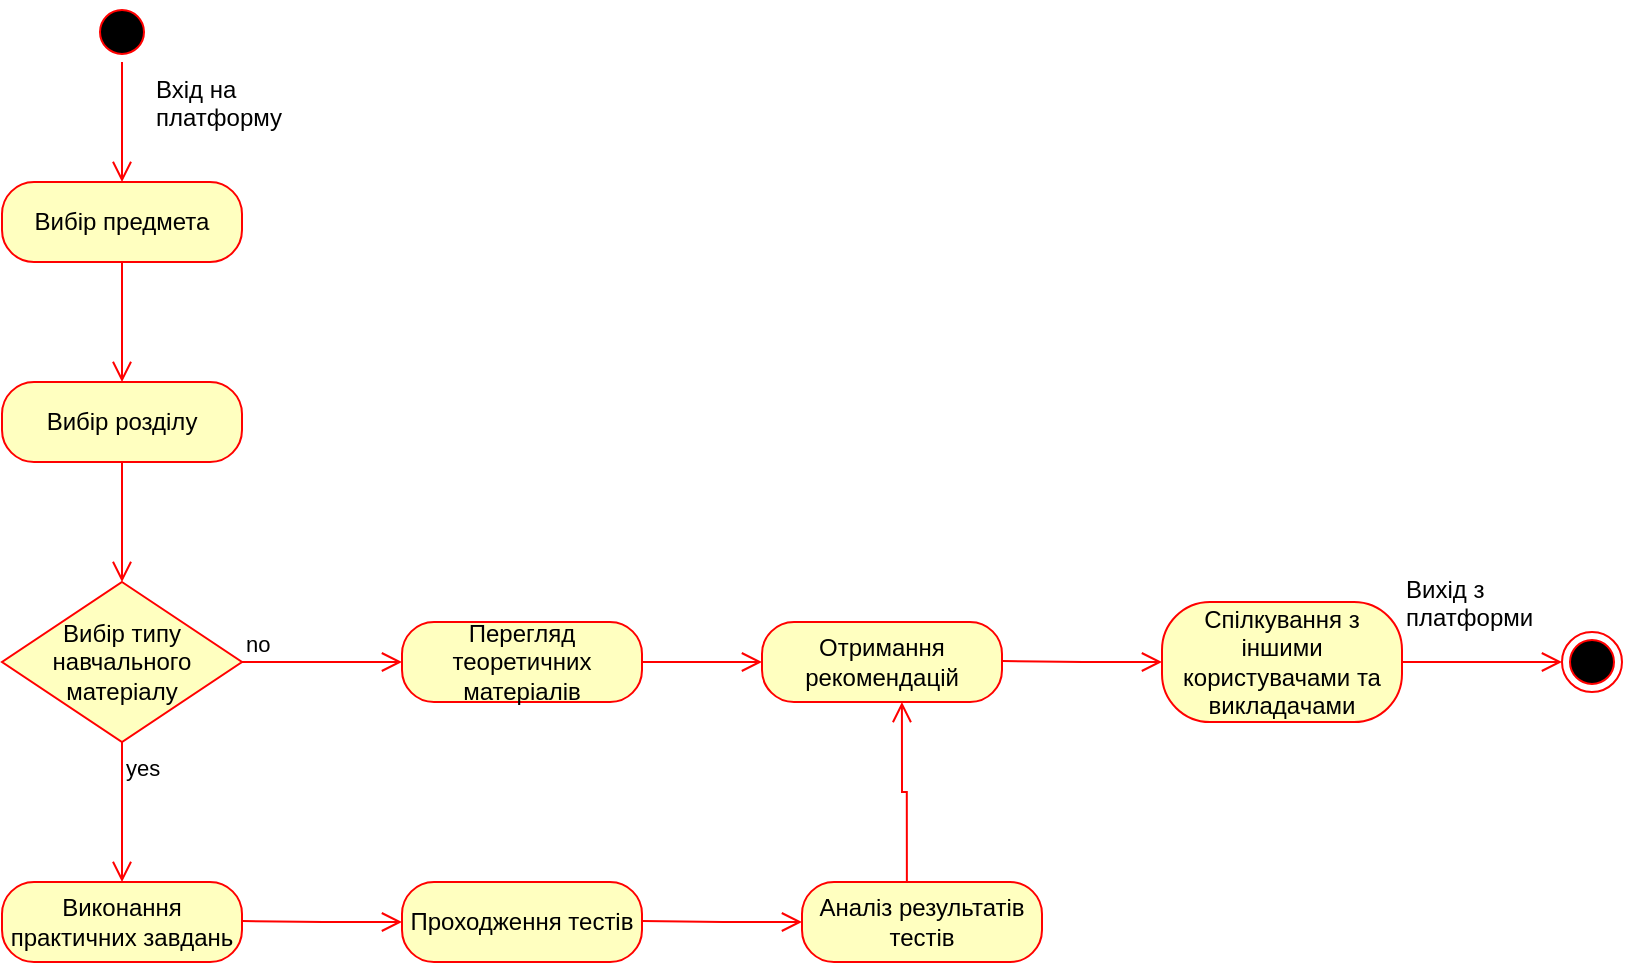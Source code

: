 <mxfile version="24.2.5" type="device">
  <diagram name="Сторінка-1" id="2e0NgMLndU3RrRTZU21I">
    <mxGraphModel dx="1290" dy="629" grid="1" gridSize="10" guides="1" tooltips="1" connect="1" arrows="1" fold="1" page="1" pageScale="1" pageWidth="827" pageHeight="1169" math="0" shadow="0">
      <root>
        <mxCell id="0" />
        <mxCell id="1" parent="0" />
        <mxCell id="0dm28g9hAGWohbUjK7uX-1" value="" style="ellipse;html=1;shape=startState;fillColor=#000000;strokeColor=#ff0000;" parent="1" vertex="1">
          <mxGeometry x="85" y="10" width="30" height="30" as="geometry" />
        </mxCell>
        <mxCell id="0dm28g9hAGWohbUjK7uX-2" value="" style="edgeStyle=orthogonalEdgeStyle;html=1;verticalAlign=bottom;endArrow=open;endSize=8;strokeColor=#ff0000;rounded=0;" parent="1" source="0dm28g9hAGWohbUjK7uX-1" edge="1">
          <mxGeometry relative="1" as="geometry">
            <mxPoint x="100" y="100" as="targetPoint" />
          </mxGeometry>
        </mxCell>
        <mxCell id="0dm28g9hAGWohbUjK7uX-3" value="Вибір предмета" style="rounded=1;whiteSpace=wrap;html=1;arcSize=40;fontColor=#000000;fillColor=#ffffc0;strokeColor=#ff0000;" parent="1" vertex="1">
          <mxGeometry x="40" y="100" width="120" height="40" as="geometry" />
        </mxCell>
        <mxCell id="0dm28g9hAGWohbUjK7uX-4" value="" style="edgeStyle=orthogonalEdgeStyle;html=1;verticalAlign=bottom;endArrow=open;endSize=8;strokeColor=#ff0000;rounded=0;" parent="1" source="0dm28g9hAGWohbUjK7uX-3" edge="1">
          <mxGeometry relative="1" as="geometry">
            <mxPoint x="100" y="200" as="targetPoint" />
          </mxGeometry>
        </mxCell>
        <mxCell id="0dm28g9hAGWohbUjK7uX-5" value="Вибір розділу" style="rounded=1;whiteSpace=wrap;html=1;arcSize=40;fontColor=#000000;fillColor=#ffffc0;strokeColor=#ff0000;" parent="1" vertex="1">
          <mxGeometry x="40" y="200" width="120" height="40" as="geometry" />
        </mxCell>
        <mxCell id="0dm28g9hAGWohbUjK7uX-6" value="" style="edgeStyle=orthogonalEdgeStyle;html=1;verticalAlign=bottom;endArrow=open;endSize=8;strokeColor=#ff0000;rounded=0;" parent="1" source="0dm28g9hAGWohbUjK7uX-5" edge="1">
          <mxGeometry relative="1" as="geometry">
            <mxPoint x="100" y="300" as="targetPoint" />
          </mxGeometry>
        </mxCell>
        <mxCell id="0dm28g9hAGWohbUjK7uX-9" value="Вхід на платформу" style="text;whiteSpace=wrap;html=1;" parent="1" vertex="1">
          <mxGeometry x="115" y="40" width="80" height="40" as="geometry" />
        </mxCell>
        <mxCell id="0dm28g9hAGWohbUjK7uX-11" value="Перегляд теоретичних матеріалів" style="rounded=1;whiteSpace=wrap;html=1;arcSize=40;fontColor=#000000;fillColor=#ffffc0;strokeColor=#ff0000;" parent="1" vertex="1">
          <mxGeometry x="240" y="320" width="120" height="40" as="geometry" />
        </mxCell>
        <mxCell id="0dm28g9hAGWohbUjK7uX-12" value="" style="edgeStyle=orthogonalEdgeStyle;html=1;verticalAlign=bottom;endArrow=open;endSize=8;strokeColor=#ff0000;rounded=0;" parent="1" source="0dm28g9hAGWohbUjK7uX-11" edge="1">
          <mxGeometry relative="1" as="geometry">
            <mxPoint x="420" y="340" as="targetPoint" />
          </mxGeometry>
        </mxCell>
        <mxCell id="0dm28g9hAGWohbUjK7uX-13" value="Виконання практичних завдань" style="rounded=1;whiteSpace=wrap;html=1;arcSize=40;fontColor=#000000;fillColor=#ffffc0;strokeColor=#ff0000;" parent="1" vertex="1">
          <mxGeometry x="40" y="450" width="120" height="40" as="geometry" />
        </mxCell>
        <mxCell id="0dm28g9hAGWohbUjK7uX-14" value="Проходження тестів" style="rounded=1;whiteSpace=wrap;html=1;arcSize=40;fontColor=#000000;fillColor=#ffffc0;strokeColor=#ff0000;" parent="1" vertex="1">
          <mxGeometry x="240" y="450" width="120" height="40" as="geometry" />
        </mxCell>
        <mxCell id="0dm28g9hAGWohbUjK7uX-17" value="Аналіз результатів тестів" style="rounded=1;whiteSpace=wrap;html=1;arcSize=40;fontColor=#000000;fillColor=#ffffc0;strokeColor=#ff0000;" parent="1" vertex="1">
          <mxGeometry x="440" y="450" width="120" height="40" as="geometry" />
        </mxCell>
        <mxCell id="0dm28g9hAGWohbUjK7uX-20" value="Отримання рекомендацій" style="rounded=1;whiteSpace=wrap;html=1;arcSize=40;fontColor=#000000;fillColor=#ffffc0;strokeColor=#ff0000;" parent="1" vertex="1">
          <mxGeometry x="420" y="320" width="120" height="40" as="geometry" />
        </mxCell>
        <mxCell id="0dm28g9hAGWohbUjK7uX-22" value="Спілкування з іншими користувачами та викладачами" style="rounded=1;whiteSpace=wrap;html=1;arcSize=40;fontColor=#000000;fillColor=#ffffc0;strokeColor=#ff0000;" parent="1" vertex="1">
          <mxGeometry x="620" y="310" width="120" height="60" as="geometry" />
        </mxCell>
        <mxCell id="0dm28g9hAGWohbUjK7uX-23" value="" style="edgeStyle=orthogonalEdgeStyle;html=1;verticalAlign=bottom;endArrow=open;endSize=8;strokeColor=#ff0000;rounded=0;" parent="1" source="0dm28g9hAGWohbUjK7uX-22" edge="1">
          <mxGeometry relative="1" as="geometry">
            <mxPoint x="820" y="340" as="targetPoint" />
          </mxGeometry>
        </mxCell>
        <mxCell id="0dm28g9hAGWohbUjK7uX-24" value="" style="ellipse;html=1;shape=endState;fillColor=#000000;strokeColor=#ff0000;" parent="1" vertex="1">
          <mxGeometry x="820" y="325" width="30" height="30" as="geometry" />
        </mxCell>
        <mxCell id="0dm28g9hAGWohbUjK7uX-26" value="Вихід з платформи" style="text;whiteSpace=wrap;html=1;" parent="1" vertex="1">
          <mxGeometry x="740" y="290" width="80" height="40" as="geometry" />
        </mxCell>
        <mxCell id="aCavUFNV93UajjdInTyW-1" value="Вибір типу навчального матеріалу" style="rhombus;whiteSpace=wrap;html=1;fontColor=#000000;fillColor=#ffffc0;strokeColor=#ff0000;" vertex="1" parent="1">
          <mxGeometry x="40" y="300" width="120" height="80" as="geometry" />
        </mxCell>
        <mxCell id="aCavUFNV93UajjdInTyW-2" value="no" style="edgeStyle=orthogonalEdgeStyle;html=1;align=left;verticalAlign=bottom;endArrow=open;endSize=8;strokeColor=#ff0000;rounded=0;" edge="1" source="aCavUFNV93UajjdInTyW-1" parent="1">
          <mxGeometry x="-1" relative="1" as="geometry">
            <mxPoint x="240" y="340" as="targetPoint" />
          </mxGeometry>
        </mxCell>
        <mxCell id="aCavUFNV93UajjdInTyW-3" value="yes" style="edgeStyle=orthogonalEdgeStyle;html=1;align=left;verticalAlign=top;endArrow=open;endSize=8;strokeColor=#ff0000;rounded=0;" edge="1" source="aCavUFNV93UajjdInTyW-1" parent="1">
          <mxGeometry x="-1" relative="1" as="geometry">
            <mxPoint x="100" y="450" as="targetPoint" />
          </mxGeometry>
        </mxCell>
        <mxCell id="aCavUFNV93UajjdInTyW-8" value="" style="edgeStyle=orthogonalEdgeStyle;html=1;verticalAlign=bottom;endArrow=open;endSize=8;strokeColor=#ff0000;rounded=0;" edge="1" parent="1">
          <mxGeometry relative="1" as="geometry">
            <mxPoint x="620" y="340" as="targetPoint" />
            <mxPoint x="540" y="339.5" as="sourcePoint" />
          </mxGeometry>
        </mxCell>
        <mxCell id="aCavUFNV93UajjdInTyW-9" value="" style="edgeStyle=orthogonalEdgeStyle;html=1;verticalAlign=bottom;endArrow=open;endSize=8;strokeColor=#ff0000;rounded=0;" edge="1" parent="1">
          <mxGeometry relative="1" as="geometry">
            <mxPoint x="440" y="470" as="targetPoint" />
            <mxPoint x="360" y="469.5" as="sourcePoint" />
          </mxGeometry>
        </mxCell>
        <mxCell id="aCavUFNV93UajjdInTyW-10" value="" style="edgeStyle=orthogonalEdgeStyle;html=1;verticalAlign=bottom;endArrow=open;endSize=8;strokeColor=#ff0000;rounded=0;" edge="1" parent="1">
          <mxGeometry relative="1" as="geometry">
            <mxPoint x="240" y="470" as="targetPoint" />
            <mxPoint x="160" y="469.5" as="sourcePoint" />
          </mxGeometry>
        </mxCell>
        <mxCell id="aCavUFNV93UajjdInTyW-11" value="" style="edgeStyle=orthogonalEdgeStyle;html=1;verticalAlign=bottom;endArrow=open;endSize=8;strokeColor=#ff0000;rounded=0;exitX=0.437;exitY=0.01;exitDx=0;exitDy=0;exitPerimeter=0;entryX=0.583;entryY=1;entryDx=0;entryDy=0;entryPerimeter=0;" edge="1" parent="1" source="0dm28g9hAGWohbUjK7uX-17" target="0dm28g9hAGWohbUjK7uX-20">
          <mxGeometry relative="1" as="geometry">
            <mxPoint x="650" y="370" as="targetPoint" />
            <mxPoint x="570" y="369.5" as="sourcePoint" />
          </mxGeometry>
        </mxCell>
      </root>
    </mxGraphModel>
  </diagram>
</mxfile>
